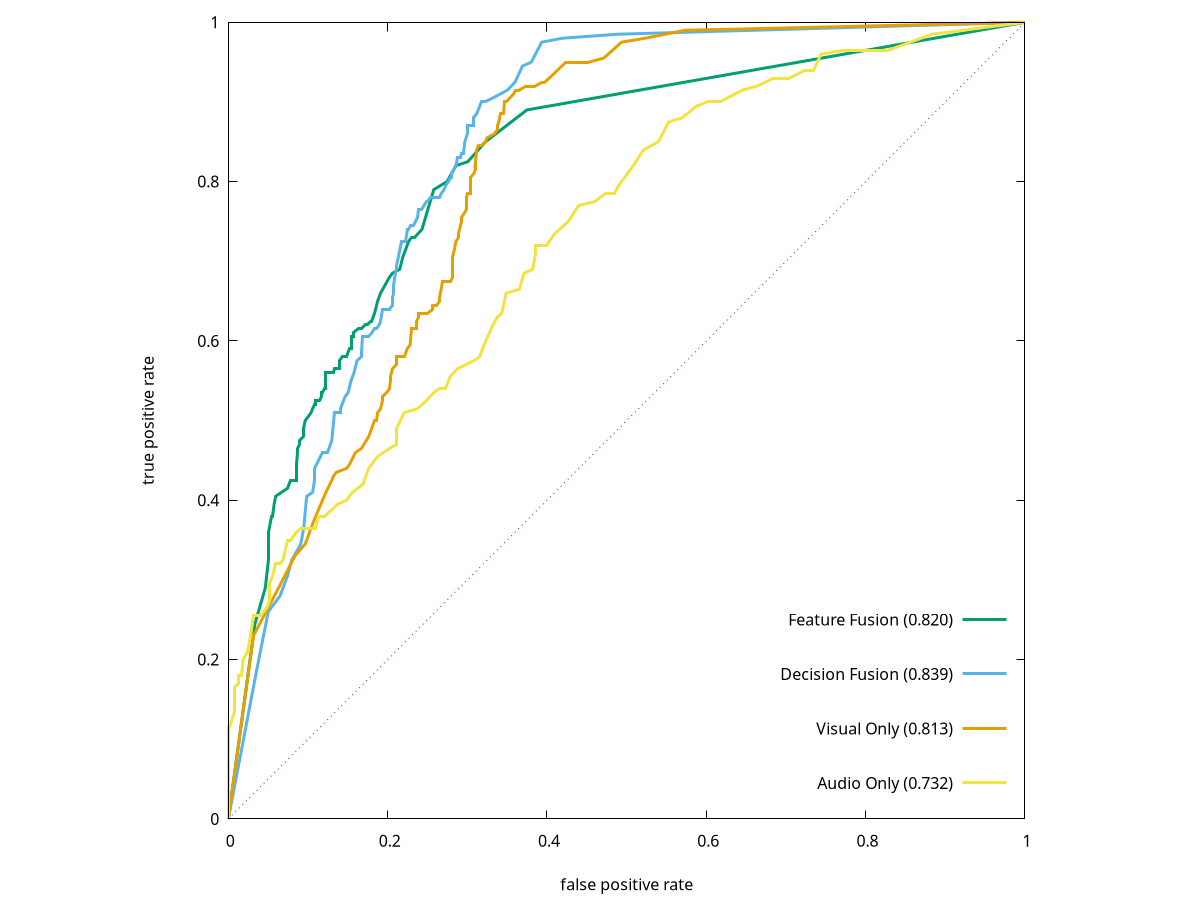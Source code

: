 #genearted by plot_roc.sh
set term tikz size 10,10
#set title 'plastic'
set key right bottom spacing 2.5
set xlabel 'false positive rate' offset 0,-.5
set ylabel 'true positive rate' offset -2,0
set size square
plot x dt 3 notitle, '-' w l lw 3 title 'Feature Fusion (0.820)', '-' w l lw 3 title 'Decision Fusion (0.839)', '-' w l lw 3 title 'Visual Only (0.813)', '-' w l lw 3 title 'Audio Only (0.732)'
1.00000 1.00000
0.37477 0.89000
0.32282 0.85000
0.30056 0.82500
0.28571 0.82000
0.27458 0.80000
0.25788 0.79000
0.25046 0.76500
0.24304 0.74000
0.23377 0.73000
0.23006 0.73000
0.22635 0.72500
0.21892 0.70500
0.21521 0.69000
0.20594 0.68500
0.20223 0.68000
0.19666 0.67000
0.19109 0.66000
0.18738 0.65000
0.18367 0.63500
0.17996 0.62500
0.17811 0.62500
0.17440 0.62000
0.17254 0.62000
0.16698 0.61500
0.16512 0.61500
0.16327 0.61500
0.15770 0.61000
0.15770 0.60500
0.15584 0.60500
0.15399 0.60500
0.15399 0.60500
0.15399 0.60000
0.15399 0.59000
0.15213 0.59000
0.14842 0.58000
0.14657 0.58000
0.14286 0.58000
0.13915 0.57500
0.13915 0.56500
0.13729 0.56500
0.13358 0.56500
0.13173 0.56000
0.12987 0.56000
0.12616 0.56000
0.12245 0.56000
0.12245 0.55000
0.12245 0.54000
0.12059 0.54000
0.11874 0.53500
0.11688 0.53500
0.11688 0.53500
0.11688 0.53000
0.11503 0.52500
0.10946 0.52500
0.10946 0.52000
0.10761 0.52000
0.10575 0.51500
0.10390 0.51000
0.10390 0.51000
0.10019 0.50500
0.09647 0.50000
0.09462 0.49000
0.09462 0.48500
0.09462 0.48000
0.08905 0.47500
0.08905 0.47000
0.08720 0.46500
0.08720 0.46000
0.08534 0.44500
0.08534 0.44000
0.08534 0.43500
0.08534 0.42500
0.07978 0.42500
0.07792 0.42500
0.07421 0.41500
0.06679 0.41000
0.05937 0.40500
0.05751 0.39500
0.05566 0.38000
0.05380 0.38000
0.05009 0.36000
0.05009 0.32500
0.04638 0.29000
0.03340 0.24500
0.00000 0.00000
e
1.00000 1.00000
0.48794 0.98500
0.41929 0.98000
0.39332 0.97500
0.38033 0.95000
0.36920 0.94500
0.35993 0.92500
0.35065 0.91500
0.34137 0.91000
0.33210 0.90500
0.32282 0.90000
0.31725 0.90000
0.31169 0.88500
0.30798 0.88000
0.30798 0.87000
0.30427 0.87000
0.30056 0.87000
0.30056 0.86500
0.30056 0.86000
0.29685 0.85000
0.29499 0.83500
0.29314 0.83500
0.29128 0.83000
0.28757 0.83000
0.28571 0.82000
0.28015 0.81000
0.28015 0.80500
0.27829 0.80500
0.27644 0.80000
0.27273 0.79500
0.27087 0.79000
0.26716 0.78500
0.26716 0.78500
0.26531 0.78000
0.25974 0.78000
0.25417 0.78000
0.25046 0.77500
0.24861 0.77500
0.24304 0.76500
0.23933 0.76500
0.23748 0.75500
0.23191 0.74500
0.22820 0.74500
0.22635 0.74000
0.22449 0.74000
0.22263 0.72500
0.22078 0.72500
0.21892 0.72500
0.21707 0.72500
0.21336 0.70500
0.21150 0.69500
0.21150 0.69000
0.20965 0.68500
0.20779 0.67000
0.20779 0.66500
0.20779 0.66000
0.20594 0.65500
0.20594 0.64500
0.20223 0.64000
0.20223 0.64000
0.19852 0.64000
0.19295 0.64000
0.19109 0.62500
0.18924 0.62000
0.18553 0.61500
0.18367 0.61500
0.17996 0.61000
0.17625 0.60500
0.17440 0.60500
0.17440 0.60500
0.17069 0.60500
0.16883 0.60500
0.16698 0.58500
0.16698 0.58000
0.16141 0.57500
0.15770 0.56000
0.15399 0.55000
0.15028 0.53500
0.14657 0.53000
0.14100 0.51500
0.14100 0.51000
0.13358 0.51000
0.13173 0.49500
0.12987 0.47500
0.12430 0.46000
0.11874 0.46000
0.10761 0.44000
0.10761 0.42500
0.10575 0.41000
0.09833 0.40500
0.09462 0.36500
0.09091 0.34500
0.07978 0.32500
0.07421 0.30500
0.06494 0.28000
0.05009 0.26000
0.03525 0.18500
0.00000 0.00000
e
1.00000 1.00000
0.57328 0.99000
0.52319 0.98000
0.49351 0.97500
0.47124 0.95500
0.45083 0.95000
0.43228 0.95000
0.42301 0.95000
0.40816 0.93500
0.39703 0.92500
0.39332 0.92500
0.38404 0.92000
0.37477 0.92000
0.37291 0.92000
0.36364 0.91500
0.35993 0.91500
0.35807 0.91000
0.34879 0.90000
0.34694 0.90000
0.34508 0.88500
0.34137 0.88500
0.33952 0.87500
0.33766 0.87000
0.33766 0.86500
0.33395 0.86000
0.32468 0.85500
0.32282 0.85000
0.31725 0.84500
0.31354 0.84500
0.31169 0.84000
0.30983 0.82000
0.30983 0.82000
0.30983 0.81500
0.30798 0.81000
0.30427 0.80500
0.30427 0.79000
0.30427 0.78500
0.30056 0.78500
0.29870 0.78000
0.29870 0.76500
0.29314 0.75500
0.29314 0.75000
0.28942 0.73500
0.28942 0.73000
0.28571 0.72500
0.28386 0.71500
0.28200 0.70500
0.28200 0.69500
0.28200 0.68500
0.28200 0.68000
0.27829 0.67500
0.27273 0.67500
0.26902 0.67500
0.26716 0.66500
0.26531 0.65500
0.26531 0.65000
0.26160 0.64500
0.25603 0.64500
0.25603 0.64000
0.25046 0.63500
0.25046 0.63500
0.24675 0.63500
0.24119 0.63500
0.23933 0.63500
0.23933 0.63000
0.23562 0.62500
0.23562 0.61500
0.23006 0.61500
0.22820 0.59500
0.22449 0.59000
0.22263 0.58500
0.22263 0.58500
0.22078 0.58000
0.21521 0.58000
0.21150 0.58000
0.21150 0.57000
0.20594 0.56500
0.20408 0.55500
0.20408 0.55000
0.20223 0.54000
0.19852 0.53500
0.19295 0.53000
0.19295 0.52500
0.19109 0.51500
0.18738 0.51000
0.18553 0.50000
0.18367 0.50000
0.17625 0.48000
0.16698 0.46500
0.15955 0.46000
0.15213 0.44500
0.14842 0.44000
0.13544 0.43500
0.13173 0.43000
0.12987 0.42500
0.12245 0.41000
0.10761 0.37500
0.09647 0.34500
0.08349 0.33000
0.06308 0.29000
0.03154 0.23000
0.00000 0.00000
e
1.00000 1.00000
0.88312 0.98500
0.82746 0.96500
0.79777 0.96500
0.76994 0.96500
0.74397 0.96000
0.73469 0.94000
0.72356 0.94000
0.70315 0.93000
0.68275 0.93000
0.66419 0.92000
0.64564 0.91500
0.61781 0.90000
0.60297 0.90000
0.58813 0.89500
0.56957 0.88000
0.55288 0.87500
0.53989 0.85000
0.52134 0.84000
0.50835 0.82000
0.48980 0.79500
0.48423 0.78500
0.47310 0.78500
0.46011 0.77500
0.43970 0.77000
0.42672 0.75000
0.41002 0.73500
0.39889 0.72000
0.38590 0.72000
0.38590 0.71000
0.38219 0.69000
0.37106 0.68500
0.37106 0.68500
0.36549 0.66500
0.34879 0.66000
0.34323 0.63500
0.33766 0.63000
0.33210 0.62000
0.32096 0.59500
0.31540 0.58000
0.30798 0.57500
0.28757 0.56500
0.27829 0.55500
0.27273 0.54000
0.26531 0.54000
0.25788 0.53500
0.24861 0.52500
0.23748 0.51500
0.22078 0.51000
0.21150 0.49000
0.21150 0.47000
0.20223 0.46500
0.19481 0.46000
0.18738 0.45500
0.17625 0.44000
0.16883 0.42000
0.15584 0.41000
0.14842 0.40000
0.13729 0.39500
0.12059 0.38000
0.11317 0.38000
0.10946 0.36500
0.10390 0.36500
0.10390 0.36500
0.09091 0.36500
0.08534 0.36000
0.07792 0.35000
0.07421 0.35000
0.06865 0.32500
0.06494 0.32000
0.05937 0.32000
0.05566 0.30500
0.05195 0.29500
0.05195 0.27500
0.05195 0.27500
0.04824 0.26500
0.04082 0.25500
0.03525 0.25500
0.03154 0.25500
0.02783 0.23000
0.02412 0.21000
0.01855 0.20000
0.01670 0.18000
0.01299 0.18000
0.01299 0.17000
0.00742 0.16500
0.00742 0.15000
0.00742 0.13500
0.00186 0.11500
0.00000 0.11500
0.00000 0.09500
0.00000 0.08500
0.00000 0.07500
0.00000 0.05500
0.00000 0.04000
0.00000 0.03000
0.00000 0.01000
0.00000 0.00500
0.00000 0.00000
0.00000 0.00000
e
